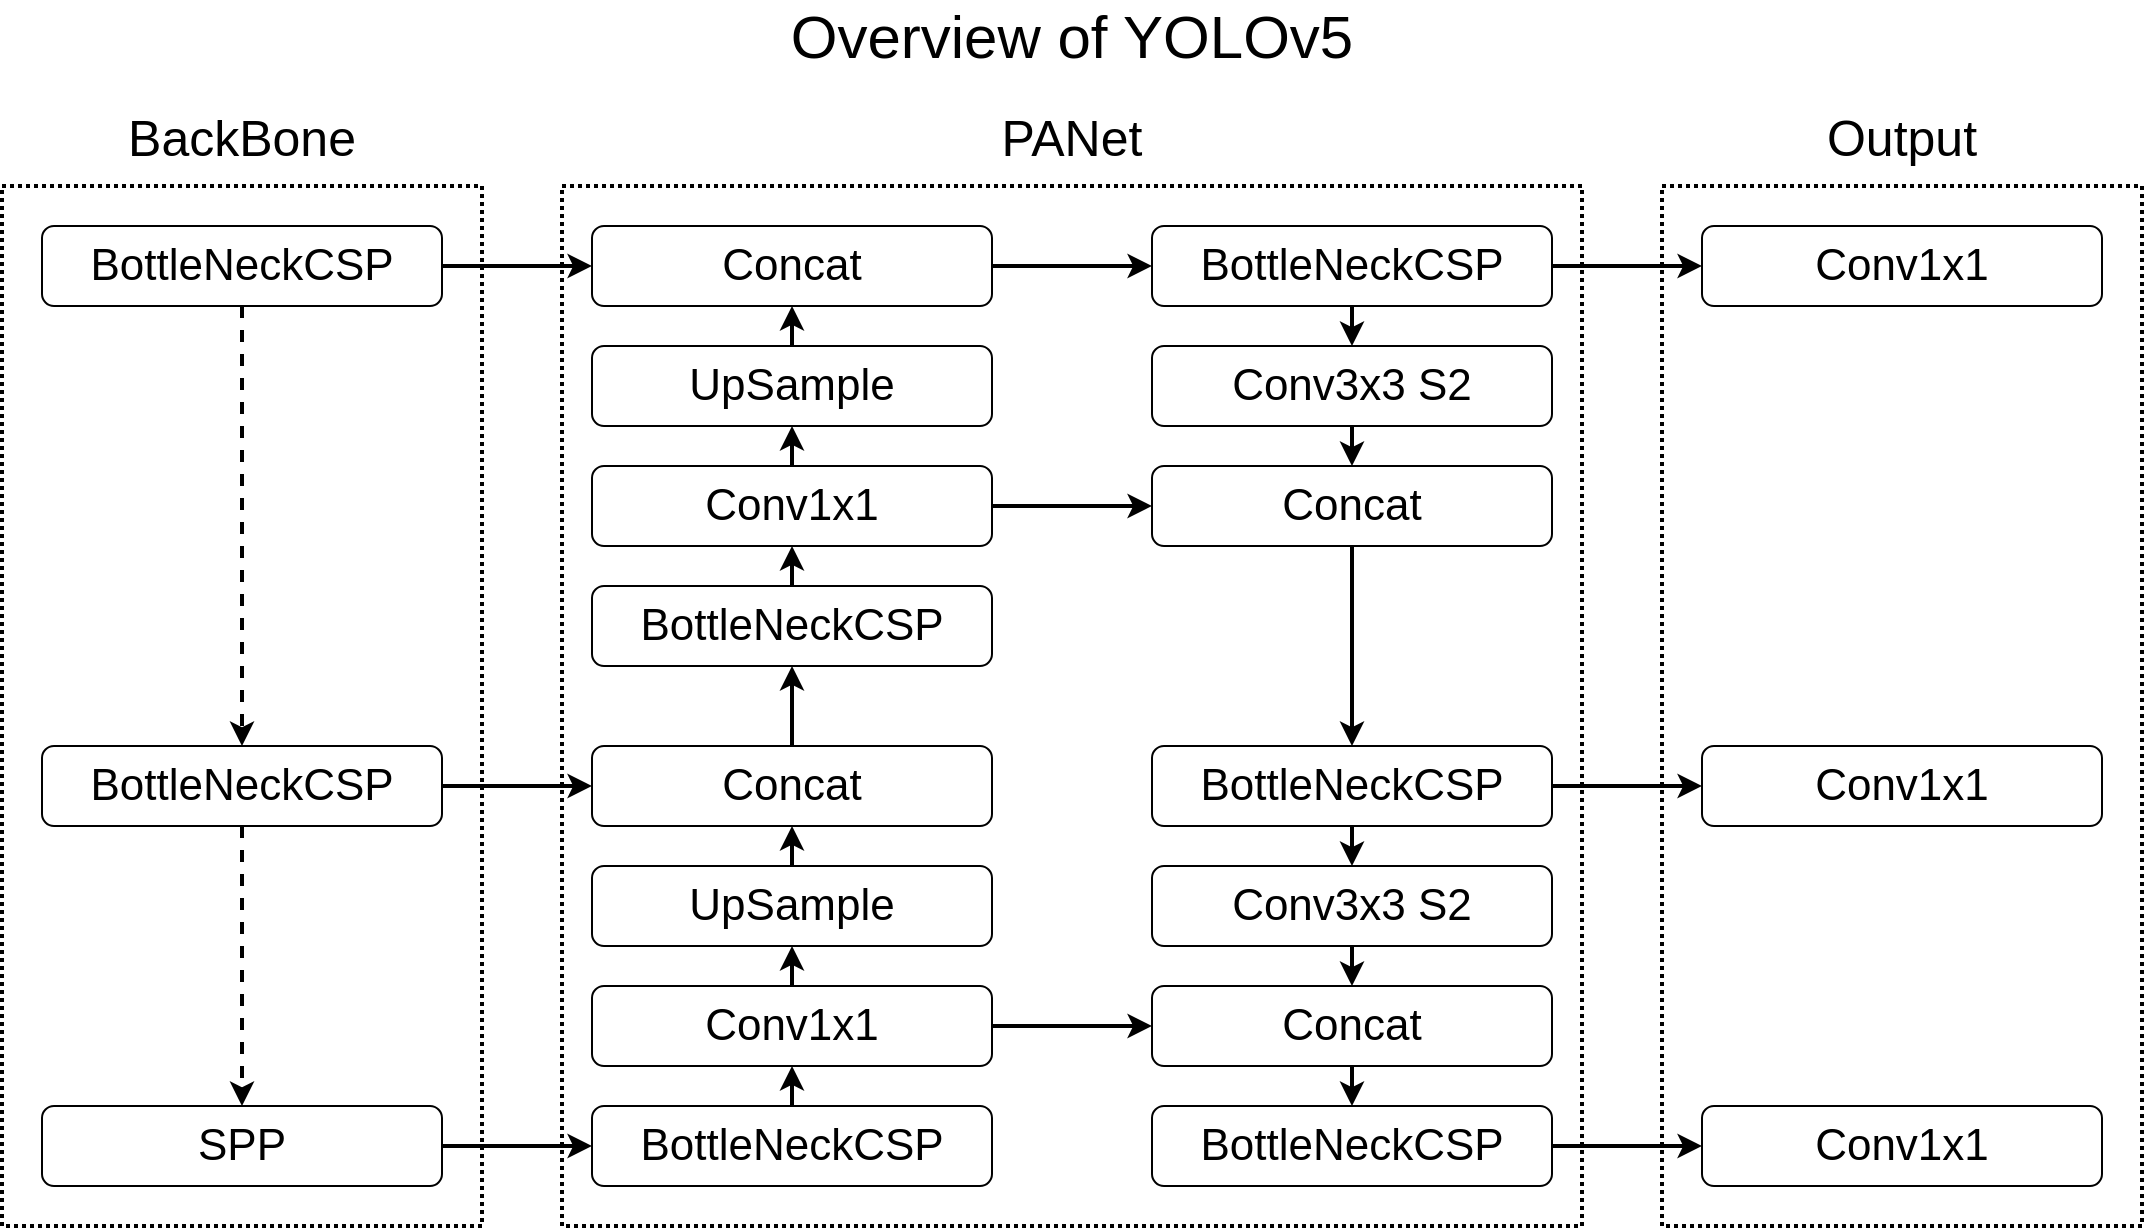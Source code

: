 <mxfile version="17.4.5" type="device"><diagram id="-Td1jwDLAMSkC1cwswu6" name="Page-1"><mxGraphModel dx="1422" dy="794" grid="0" gridSize="10" guides="1" tooltips="1" connect="1" arrows="1" fold="1" page="1" pageScale="1" pageWidth="1169" pageHeight="1654" math="0" shadow="0"><root><mxCell id="0"/><mxCell id="1" parent="0"/><mxCell id="rR2AERHDkDSwfbOpVnzS-67" value="" style="rounded=0;whiteSpace=wrap;html=1;dashed=1;fontSize=22;strokeColor=default;strokeWidth=2;fillColor=default;dashPattern=1 1;" vertex="1" parent="1"><mxGeometry x="330" y="180" width="510" height="520" as="geometry"/></mxCell><mxCell id="rR2AERHDkDSwfbOpVnzS-66" value="" style="rounded=0;whiteSpace=wrap;html=1;dashed=1;fontSize=22;strokeColor=default;strokeWidth=2;fillColor=default;dashPattern=1 1;" vertex="1" parent="1"><mxGeometry x="880" y="180" width="240" height="520" as="geometry"/></mxCell><mxCell id="rR2AERHDkDSwfbOpVnzS-65" value="" style="rounded=0;whiteSpace=wrap;html=1;dashed=1;fontSize=22;strokeColor=default;strokeWidth=2;fillColor=default;dashPattern=1 1;" vertex="1" parent="1"><mxGeometry x="50" y="180" width="240" height="520" as="geometry"/></mxCell><mxCell id="rR2AERHDkDSwfbOpVnzS-1" value="&lt;font style=&quot;font-size: 30px&quot;&gt;Overview of YOLOv5&lt;/font&gt;" style="text;html=1;strokeColor=none;fillColor=none;align=center;verticalAlign=middle;whiteSpace=wrap;rounded=0;" vertex="1" parent="1"><mxGeometry x="425" y="90" width="320" height="30" as="geometry"/></mxCell><mxCell id="rR2AERHDkDSwfbOpVnzS-3" value="PANet" style="text;html=1;strokeColor=none;fillColor=none;align=center;verticalAlign=middle;whiteSpace=wrap;rounded=0;fontSize=25;" vertex="1" parent="1"><mxGeometry x="555" y="140" width="60" height="30" as="geometry"/></mxCell><mxCell id="rR2AERHDkDSwfbOpVnzS-4" value="Output" style="text;html=1;strokeColor=none;fillColor=none;align=center;verticalAlign=middle;whiteSpace=wrap;rounded=0;fontSize=25;" vertex="1" parent="1"><mxGeometry x="970" y="140" width="60" height="30" as="geometry"/></mxCell><mxCell id="rR2AERHDkDSwfbOpVnzS-5" value="BottleNeckCSP" style="rounded=1;whiteSpace=wrap;html=1;fontSize=22;" vertex="1" parent="1"><mxGeometry x="70" y="200" width="200" height="40" as="geometry"/></mxCell><mxCell id="rR2AERHDkDSwfbOpVnzS-6" value="BackBone" style="text;html=1;strokeColor=none;fillColor=none;align=center;verticalAlign=middle;whiteSpace=wrap;rounded=0;fontSize=25;" vertex="1" parent="1"><mxGeometry x="80" y="140" width="180" height="30" as="geometry"/></mxCell><mxCell id="rR2AERHDkDSwfbOpVnzS-7" value="BottleNeckCSP" style="rounded=1;whiteSpace=wrap;html=1;fontSize=22;" vertex="1" parent="1"><mxGeometry x="70" y="460" width="200" height="40" as="geometry"/></mxCell><mxCell id="rR2AERHDkDSwfbOpVnzS-8" value="SPP" style="rounded=1;whiteSpace=wrap;html=1;fontSize=22;" vertex="1" parent="1"><mxGeometry x="70" y="640" width="200" height="40" as="geometry"/></mxCell><mxCell id="rR2AERHDkDSwfbOpVnzS-9" value="Concat" style="rounded=1;whiteSpace=wrap;html=1;fontSize=22;" vertex="1" parent="1"><mxGeometry x="345" y="200" width="200" height="40" as="geometry"/></mxCell><mxCell id="rR2AERHDkDSwfbOpVnzS-10" value="UpSample" style="rounded=1;whiteSpace=wrap;html=1;fontSize=22;" vertex="1" parent="1"><mxGeometry x="345" y="260" width="200" height="40" as="geometry"/></mxCell><mxCell id="rR2AERHDkDSwfbOpVnzS-11" value="Conv1x1" style="rounded=1;whiteSpace=wrap;html=1;fontSize=22;" vertex="1" parent="1"><mxGeometry x="900" y="200" width="200" height="40" as="geometry"/></mxCell><mxCell id="rR2AERHDkDSwfbOpVnzS-12" value="BottleNeckCSP" style="rounded=1;whiteSpace=wrap;html=1;fontSize=22;" vertex="1" parent="1"><mxGeometry x="345" y="380" width="200" height="40" as="geometry"/></mxCell><mxCell id="rR2AERHDkDSwfbOpVnzS-13" value="Concat" style="rounded=1;whiteSpace=wrap;html=1;fontSize=22;" vertex="1" parent="1"><mxGeometry x="345" y="460" width="200" height="40" as="geometry"/></mxCell><mxCell id="rR2AERHDkDSwfbOpVnzS-14" value="UpSample" style="rounded=1;whiteSpace=wrap;html=1;fontSize=22;" vertex="1" parent="1"><mxGeometry x="345" y="520" width="200" height="40" as="geometry"/></mxCell><mxCell id="rR2AERHDkDSwfbOpVnzS-15" value="Conv1x1" style="rounded=1;whiteSpace=wrap;html=1;fontSize=22;" vertex="1" parent="1"><mxGeometry x="345" y="580" width="200" height="40" as="geometry"/></mxCell><mxCell id="rR2AERHDkDSwfbOpVnzS-16" value="BottleNeckCSP" style="rounded=1;whiteSpace=wrap;html=1;fontSize=22;" vertex="1" parent="1"><mxGeometry x="345" y="640" width="200" height="40" as="geometry"/></mxCell><mxCell id="rR2AERHDkDSwfbOpVnzS-17" value="BottleNeckCSP" style="rounded=1;whiteSpace=wrap;html=1;fontSize=22;" vertex="1" parent="1"><mxGeometry x="625" y="200" width="200" height="40" as="geometry"/></mxCell><mxCell id="rR2AERHDkDSwfbOpVnzS-18" value="Conv1x1" style="rounded=1;whiteSpace=wrap;html=1;fontSize=22;" vertex="1" parent="1"><mxGeometry x="345" y="320" width="200" height="40" as="geometry"/></mxCell><mxCell id="rR2AERHDkDSwfbOpVnzS-19" value="Conv1x1" style="rounded=1;whiteSpace=wrap;html=1;fontSize=22;" vertex="1" parent="1"><mxGeometry x="900" y="460" width="200" height="40" as="geometry"/></mxCell><mxCell id="rR2AERHDkDSwfbOpVnzS-20" value="Conv1x1" style="rounded=1;whiteSpace=wrap;html=1;fontSize=22;" vertex="1" parent="1"><mxGeometry x="900" y="640" width="200" height="40" as="geometry"/></mxCell><mxCell id="rR2AERHDkDSwfbOpVnzS-21" value="Conv3x3 S2" style="rounded=1;whiteSpace=wrap;html=1;fontSize=22;" vertex="1" parent="1"><mxGeometry x="625" y="260" width="200" height="40" as="geometry"/></mxCell><mxCell id="rR2AERHDkDSwfbOpVnzS-22" value="Concat" style="rounded=1;whiteSpace=wrap;html=1;fontSize=22;" vertex="1" parent="1"><mxGeometry x="625" y="320" width="200" height="40" as="geometry"/></mxCell><mxCell id="rR2AERHDkDSwfbOpVnzS-23" value="BottleNeckCSP" style="rounded=1;whiteSpace=wrap;html=1;fontSize=22;" vertex="1" parent="1"><mxGeometry x="625" y="460" width="200" height="40" as="geometry"/></mxCell><mxCell id="rR2AERHDkDSwfbOpVnzS-24" value="Conv3x3 S2" style="rounded=1;whiteSpace=wrap;html=1;fontSize=22;" vertex="1" parent="1"><mxGeometry x="625" y="520" width="200" height="40" as="geometry"/></mxCell><mxCell id="rR2AERHDkDSwfbOpVnzS-25" value="Concat" style="rounded=1;whiteSpace=wrap;html=1;fontSize=22;" vertex="1" parent="1"><mxGeometry x="625" y="580" width="200" height="40" as="geometry"/></mxCell><mxCell id="rR2AERHDkDSwfbOpVnzS-26" value="BottleNeckCSP" style="rounded=1;whiteSpace=wrap;html=1;fontSize=22;" vertex="1" parent="1"><mxGeometry x="625" y="640" width="200" height="40" as="geometry"/></mxCell><mxCell id="rR2AERHDkDSwfbOpVnzS-29" value="" style="endArrow=classic;html=1;rounded=0;fontSize=22;exitX=1;exitY=0.5;exitDx=0;exitDy=0;entryX=0;entryY=0.5;entryDx=0;entryDy=0;strokeWidth=2;" edge="1" parent="1" source="rR2AERHDkDSwfbOpVnzS-5" target="rR2AERHDkDSwfbOpVnzS-9"><mxGeometry width="50" height="50" relative="1" as="geometry"><mxPoint x="390" y="490" as="sourcePoint"/><mxPoint x="440" y="440" as="targetPoint"/></mxGeometry></mxCell><mxCell id="rR2AERHDkDSwfbOpVnzS-30" value="" style="endArrow=classic;html=1;rounded=0;fontSize=22;exitX=1;exitY=0.5;exitDx=0;exitDy=0;entryX=0;entryY=0.5;entryDx=0;entryDy=0;strokeWidth=2;" edge="1" parent="1" source="rR2AERHDkDSwfbOpVnzS-9" target="rR2AERHDkDSwfbOpVnzS-17"><mxGeometry width="50" height="50" relative="1" as="geometry"><mxPoint x="415" y="490" as="sourcePoint"/><mxPoint x="465" y="440" as="targetPoint"/></mxGeometry></mxCell><mxCell id="rR2AERHDkDSwfbOpVnzS-31" value="" style="endArrow=classic;html=1;rounded=0;fontSize=22;exitX=1;exitY=0.5;exitDx=0;exitDy=0;entryX=0;entryY=0.5;entryDx=0;entryDy=0;strokeWidth=2;" edge="1" parent="1" source="rR2AERHDkDSwfbOpVnzS-18" target="rR2AERHDkDSwfbOpVnzS-22"><mxGeometry width="50" height="50" relative="1" as="geometry"><mxPoint x="415" y="490" as="sourcePoint"/><mxPoint x="465" y="440" as="targetPoint"/></mxGeometry></mxCell><mxCell id="rR2AERHDkDSwfbOpVnzS-32" value="" style="endArrow=classic;html=1;rounded=0;fontSize=22;exitX=0.5;exitY=1;exitDx=0;exitDy=0;strokeWidth=2;" edge="1" parent="1" source="rR2AERHDkDSwfbOpVnzS-17" target="rR2AERHDkDSwfbOpVnzS-21"><mxGeometry width="50" height="50" relative="1" as="geometry"><mxPoint x="415" y="490" as="sourcePoint"/><mxPoint x="465" y="440" as="targetPoint"/></mxGeometry></mxCell><mxCell id="rR2AERHDkDSwfbOpVnzS-33" value="" style="endArrow=classic;html=1;rounded=0;fontSize=22;exitX=0.5;exitY=1;exitDx=0;exitDy=0;strokeWidth=2;" edge="1" parent="1" source="rR2AERHDkDSwfbOpVnzS-21" target="rR2AERHDkDSwfbOpVnzS-22"><mxGeometry width="50" height="50" relative="1" as="geometry"><mxPoint x="415" y="490" as="sourcePoint"/><mxPoint x="465" y="440" as="targetPoint"/></mxGeometry></mxCell><mxCell id="rR2AERHDkDSwfbOpVnzS-34" value="" style="endArrow=classic;html=1;rounded=0;fontSize=22;exitX=0.5;exitY=0;exitDx=0;exitDy=0;strokeWidth=2;" edge="1" parent="1" source="rR2AERHDkDSwfbOpVnzS-10" target="rR2AERHDkDSwfbOpVnzS-9"><mxGeometry width="50" height="50" relative="1" as="geometry"><mxPoint x="415" y="490" as="sourcePoint"/><mxPoint x="465" y="440" as="targetPoint"/></mxGeometry></mxCell><mxCell id="rR2AERHDkDSwfbOpVnzS-35" value="" style="endArrow=classic;html=1;rounded=0;fontSize=22;exitX=0.5;exitY=0;exitDx=0;exitDy=0;entryX=0.5;entryY=1;entryDx=0;entryDy=0;strokeWidth=2;" edge="1" parent="1" source="rR2AERHDkDSwfbOpVnzS-18" target="rR2AERHDkDSwfbOpVnzS-10"><mxGeometry width="50" height="50" relative="1" as="geometry"><mxPoint x="415" y="490" as="sourcePoint"/><mxPoint x="465" y="440" as="targetPoint"/></mxGeometry></mxCell><mxCell id="rR2AERHDkDSwfbOpVnzS-36" value="" style="endArrow=classic;html=1;rounded=0;fontSize=22;exitX=0.5;exitY=0;exitDx=0;exitDy=0;entryX=0.5;entryY=1;entryDx=0;entryDy=0;strokeWidth=2;" edge="1" parent="1" source="rR2AERHDkDSwfbOpVnzS-12" target="rR2AERHDkDSwfbOpVnzS-18"><mxGeometry width="50" height="50" relative="1" as="geometry"><mxPoint x="415" y="490" as="sourcePoint"/><mxPoint x="465" y="440" as="targetPoint"/></mxGeometry></mxCell><mxCell id="rR2AERHDkDSwfbOpVnzS-37" value="" style="endArrow=classic;html=1;rounded=0;fontSize=22;exitX=1;exitY=0.5;exitDx=0;exitDy=0;strokeWidth=2;" edge="1" parent="1" source="rR2AERHDkDSwfbOpVnzS-7" target="rR2AERHDkDSwfbOpVnzS-13"><mxGeometry width="50" height="50" relative="1" as="geometry"><mxPoint x="390" y="490" as="sourcePoint"/><mxPoint x="440" y="440" as="targetPoint"/></mxGeometry></mxCell><mxCell id="rR2AERHDkDSwfbOpVnzS-38" value="" style="endArrow=classic;html=1;rounded=0;fontSize=22;exitX=1;exitY=0.5;exitDx=0;exitDy=0;strokeWidth=2;" edge="1" parent="1" source="rR2AERHDkDSwfbOpVnzS-8" target="rR2AERHDkDSwfbOpVnzS-16"><mxGeometry width="50" height="50" relative="1" as="geometry"><mxPoint x="390" y="490" as="sourcePoint"/><mxPoint x="440" y="440" as="targetPoint"/></mxGeometry></mxCell><mxCell id="rR2AERHDkDSwfbOpVnzS-39" value="" style="endArrow=classic;html=1;rounded=0;fontSize=22;exitX=0.5;exitY=0;exitDx=0;exitDy=0;entryX=0.5;entryY=1;entryDx=0;entryDy=0;strokeWidth=2;" edge="1" parent="1" source="rR2AERHDkDSwfbOpVnzS-13" target="rR2AERHDkDSwfbOpVnzS-12"><mxGeometry width="50" height="50" relative="1" as="geometry"><mxPoint x="415" y="490" as="sourcePoint"/><mxPoint x="465" y="440" as="targetPoint"/></mxGeometry></mxCell><mxCell id="rR2AERHDkDSwfbOpVnzS-40" value="" style="endArrow=classic;html=1;rounded=0;fontSize=22;exitX=0.5;exitY=0;exitDx=0;exitDy=0;strokeWidth=2;" edge="1" parent="1" source="rR2AERHDkDSwfbOpVnzS-14" target="rR2AERHDkDSwfbOpVnzS-13"><mxGeometry width="50" height="50" relative="1" as="geometry"><mxPoint x="415" y="490" as="sourcePoint"/><mxPoint x="465" y="440" as="targetPoint"/></mxGeometry></mxCell><mxCell id="rR2AERHDkDSwfbOpVnzS-42" value="" style="endArrow=classic;html=1;rounded=0;fontSize=22;exitX=0.5;exitY=0;exitDx=0;exitDy=0;strokeWidth=2;" edge="1" parent="1" source="rR2AERHDkDSwfbOpVnzS-15" target="rR2AERHDkDSwfbOpVnzS-14"><mxGeometry width="50" height="50" relative="1" as="geometry"><mxPoint x="415" y="490" as="sourcePoint"/><mxPoint x="465" y="440" as="targetPoint"/></mxGeometry></mxCell><mxCell id="rR2AERHDkDSwfbOpVnzS-43" value="" style="endArrow=classic;html=1;rounded=0;fontSize=22;strokeWidth=2;" edge="1" parent="1" source="rR2AERHDkDSwfbOpVnzS-16" target="rR2AERHDkDSwfbOpVnzS-15"><mxGeometry width="50" height="50" relative="1" as="geometry"><mxPoint x="415" y="490" as="sourcePoint"/><mxPoint x="465" y="440" as="targetPoint"/></mxGeometry></mxCell><mxCell id="rR2AERHDkDSwfbOpVnzS-44" value="" style="endArrow=classic;html=1;rounded=0;fontSize=22;exitX=0.5;exitY=1;exitDx=0;exitDy=0;strokeWidth=2;entryX=0.5;entryY=0;entryDx=0;entryDy=0;" edge="1" parent="1" source="rR2AERHDkDSwfbOpVnzS-22" target="rR2AERHDkDSwfbOpVnzS-23"><mxGeometry width="50" height="50" relative="1" as="geometry"><mxPoint x="415" y="490" as="sourcePoint"/><mxPoint x="465" y="440" as="targetPoint"/></mxGeometry></mxCell><mxCell id="rR2AERHDkDSwfbOpVnzS-45" value="" style="endArrow=classic;html=1;rounded=0;fontSize=22;exitX=0.5;exitY=1;exitDx=0;exitDy=0;strokeWidth=2;" edge="1" parent="1" source="rR2AERHDkDSwfbOpVnzS-23" target="rR2AERHDkDSwfbOpVnzS-24"><mxGeometry width="50" height="50" relative="1" as="geometry"><mxPoint x="415" y="490" as="sourcePoint"/><mxPoint x="465" y="440" as="targetPoint"/></mxGeometry></mxCell><mxCell id="rR2AERHDkDSwfbOpVnzS-54" value="" style="endArrow=classic;html=1;rounded=0;fontSize=22;strokeWidth=2;exitX=0.5;exitY=1;exitDx=0;exitDy=0;entryX=0.5;entryY=0;entryDx=0;entryDy=0;" edge="1" parent="1" source="rR2AERHDkDSwfbOpVnzS-24" target="rR2AERHDkDSwfbOpVnzS-25"><mxGeometry width="50" height="50" relative="1" as="geometry"><mxPoint x="415" y="490" as="sourcePoint"/><mxPoint x="465" y="440" as="targetPoint"/></mxGeometry></mxCell><mxCell id="rR2AERHDkDSwfbOpVnzS-55" value="" style="endArrow=classic;html=1;rounded=0;fontSize=22;strokeWidth=2;exitX=0.5;exitY=1;exitDx=0;exitDy=0;" edge="1" parent="1" source="rR2AERHDkDSwfbOpVnzS-25" target="rR2AERHDkDSwfbOpVnzS-26"><mxGeometry width="50" height="50" relative="1" as="geometry"><mxPoint x="415" y="490" as="sourcePoint"/><mxPoint x="465" y="440" as="targetPoint"/></mxGeometry></mxCell><mxCell id="rR2AERHDkDSwfbOpVnzS-56" value="" style="endArrow=classic;html=1;rounded=0;fontSize=22;strokeWidth=2;exitX=1;exitY=0.5;exitDx=0;exitDy=0;" edge="1" parent="1" source="rR2AERHDkDSwfbOpVnzS-15" target="rR2AERHDkDSwfbOpVnzS-25"><mxGeometry width="50" height="50" relative="1" as="geometry"><mxPoint x="415" y="490" as="sourcePoint"/><mxPoint x="465" y="440" as="targetPoint"/></mxGeometry></mxCell><mxCell id="rR2AERHDkDSwfbOpVnzS-57" value="" style="endArrow=classic;html=1;rounded=0;fontSize=22;strokeWidth=2;exitX=1;exitY=0.5;exitDx=0;exitDy=0;" edge="1" parent="1" source="rR2AERHDkDSwfbOpVnzS-23" target="rR2AERHDkDSwfbOpVnzS-19"><mxGeometry width="50" height="50" relative="1" as="geometry"><mxPoint x="390" y="490" as="sourcePoint"/><mxPoint x="440" y="440" as="targetPoint"/></mxGeometry></mxCell><mxCell id="rR2AERHDkDSwfbOpVnzS-58" value="" style="endArrow=classic;html=1;rounded=0;fontSize=22;strokeWidth=2;exitX=1;exitY=0.5;exitDx=0;exitDy=0;" edge="1" parent="1" source="rR2AERHDkDSwfbOpVnzS-17" target="rR2AERHDkDSwfbOpVnzS-11"><mxGeometry width="50" height="50" relative="1" as="geometry"><mxPoint x="390" y="490" as="sourcePoint"/><mxPoint x="440" y="440" as="targetPoint"/></mxGeometry></mxCell><mxCell id="rR2AERHDkDSwfbOpVnzS-59" value="" style="endArrow=classic;html=1;rounded=0;fontSize=22;strokeWidth=2;exitX=1;exitY=0.5;exitDx=0;exitDy=0;" edge="1" parent="1" source="rR2AERHDkDSwfbOpVnzS-26" target="rR2AERHDkDSwfbOpVnzS-20"><mxGeometry width="50" height="50" relative="1" as="geometry"><mxPoint x="390" y="490" as="sourcePoint"/><mxPoint x="440" y="440" as="targetPoint"/></mxGeometry></mxCell><mxCell id="rR2AERHDkDSwfbOpVnzS-68" value="" style="endArrow=classic;html=1;rounded=0;fontSize=22;strokeWidth=2;exitX=0.5;exitY=1;exitDx=0;exitDy=0;dashed=1;" edge="1" parent="1" source="rR2AERHDkDSwfbOpVnzS-5" target="rR2AERHDkDSwfbOpVnzS-7"><mxGeometry width="50" height="50" relative="1" as="geometry"><mxPoint x="386" y="386" as="sourcePoint"/><mxPoint x="436" y="336" as="targetPoint"/></mxGeometry></mxCell><mxCell id="rR2AERHDkDSwfbOpVnzS-69" value="" style="endArrow=classic;html=1;rounded=0;fontSize=22;strokeWidth=2;exitX=0.5;exitY=1;exitDx=0;exitDy=0;dashed=1;" edge="1" parent="1" source="rR2AERHDkDSwfbOpVnzS-7" target="rR2AERHDkDSwfbOpVnzS-8"><mxGeometry width="50" height="50" relative="1" as="geometry"><mxPoint x="386" y="386" as="sourcePoint"/><mxPoint x="436" y="336" as="targetPoint"/></mxGeometry></mxCell></root></mxGraphModel></diagram></mxfile>